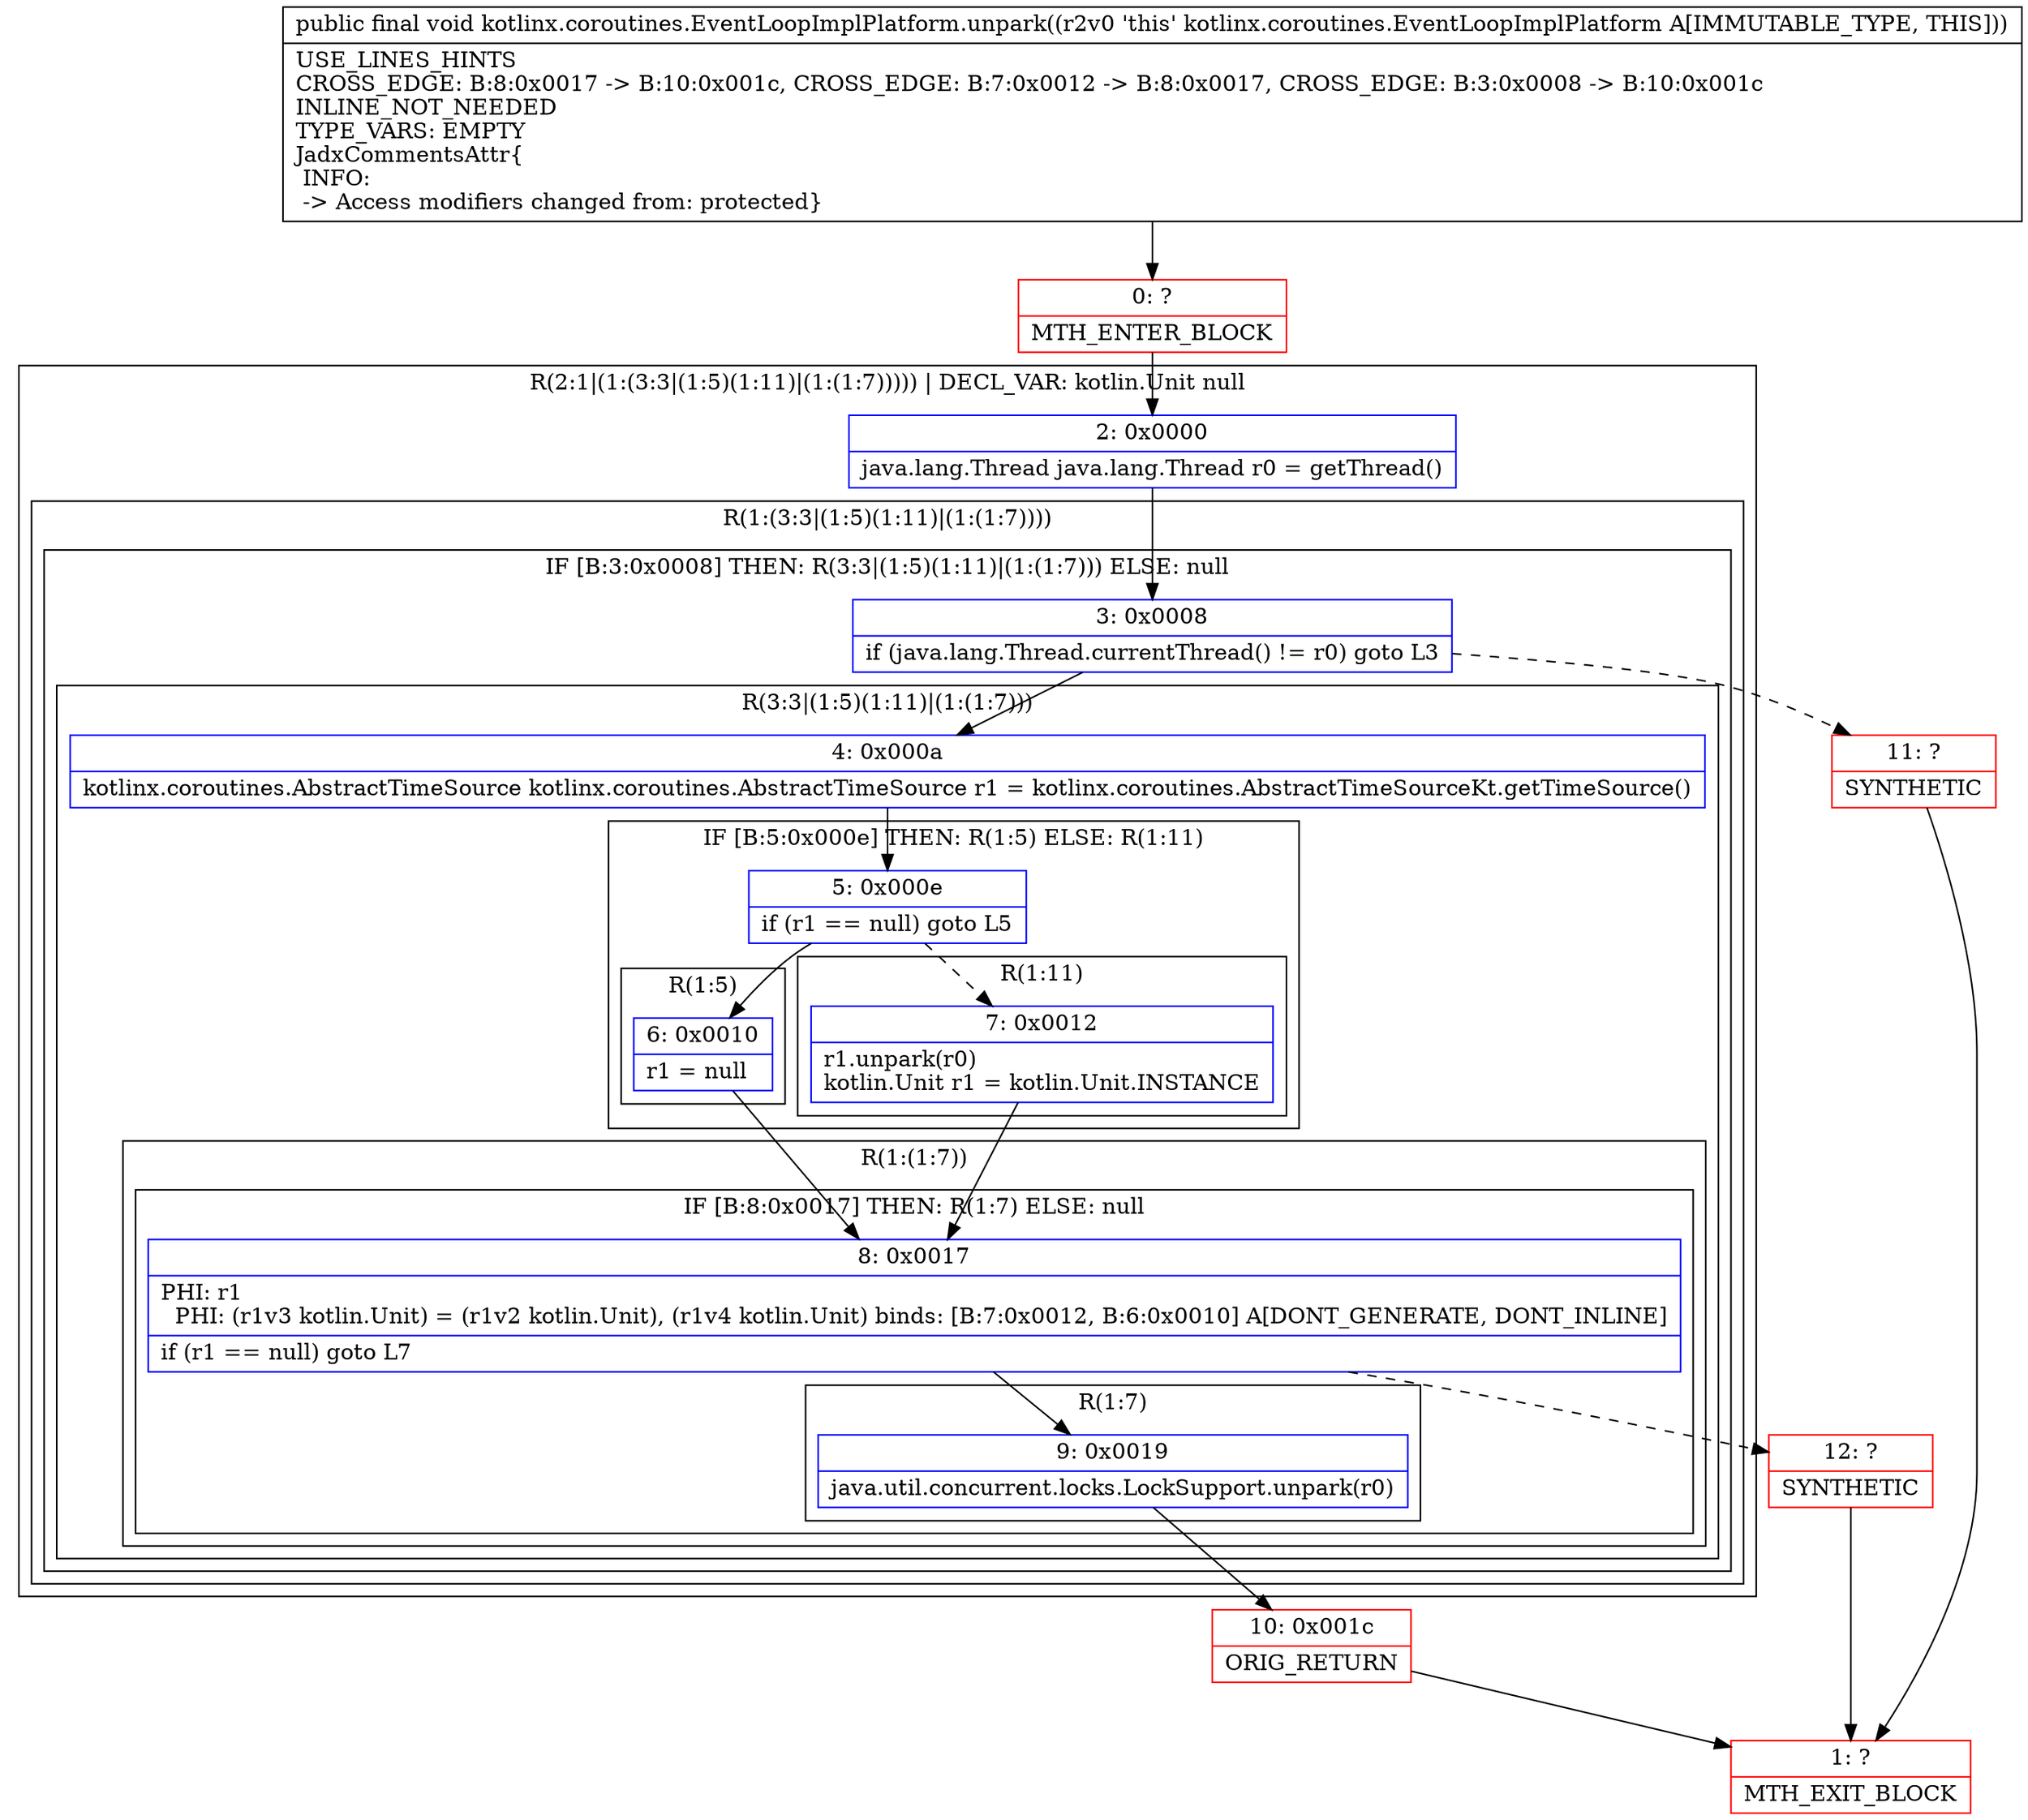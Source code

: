 digraph "CFG forkotlinx.coroutines.EventLoopImplPlatform.unpark()V" {
subgraph cluster_Region_2051035591 {
label = "R(2:1|(1:(3:3|(1:5)(1:11)|(1:(1:7))))) | DECL_VAR: kotlin.Unit null\l";
node [shape=record,color=blue];
Node_2 [shape=record,label="{2\:\ 0x0000|java.lang.Thread java.lang.Thread r0 = getThread()\l}"];
subgraph cluster_Region_1971013600 {
label = "R(1:(3:3|(1:5)(1:11)|(1:(1:7))))";
node [shape=record,color=blue];
subgraph cluster_IfRegion_1660252557 {
label = "IF [B:3:0x0008] THEN: R(3:3|(1:5)(1:11)|(1:(1:7))) ELSE: null";
node [shape=record,color=blue];
Node_3 [shape=record,label="{3\:\ 0x0008|if (java.lang.Thread.currentThread() != r0) goto L3\l}"];
subgraph cluster_Region_979423955 {
label = "R(3:3|(1:5)(1:11)|(1:(1:7)))";
node [shape=record,color=blue];
Node_4 [shape=record,label="{4\:\ 0x000a|kotlinx.coroutines.AbstractTimeSource kotlinx.coroutines.AbstractTimeSource r1 = kotlinx.coroutines.AbstractTimeSourceKt.getTimeSource()\l}"];
subgraph cluster_IfRegion_1943053579 {
label = "IF [B:5:0x000e] THEN: R(1:5) ELSE: R(1:11)";
node [shape=record,color=blue];
Node_5 [shape=record,label="{5\:\ 0x000e|if (r1 == null) goto L5\l}"];
subgraph cluster_Region_1324419754 {
label = "R(1:5)";
node [shape=record,color=blue];
Node_6 [shape=record,label="{6\:\ 0x0010|r1 = null\l}"];
}
subgraph cluster_Region_24612198 {
label = "R(1:11)";
node [shape=record,color=blue];
Node_7 [shape=record,label="{7\:\ 0x0012|r1.unpark(r0)\lkotlin.Unit r1 = kotlin.Unit.INSTANCE\l}"];
}
}
subgraph cluster_Region_857323455 {
label = "R(1:(1:7))";
node [shape=record,color=blue];
subgraph cluster_IfRegion_1940786947 {
label = "IF [B:8:0x0017] THEN: R(1:7) ELSE: null";
node [shape=record,color=blue];
Node_8 [shape=record,label="{8\:\ 0x0017|PHI: r1 \l  PHI: (r1v3 kotlin.Unit) = (r1v2 kotlin.Unit), (r1v4 kotlin.Unit) binds: [B:7:0x0012, B:6:0x0010] A[DONT_GENERATE, DONT_INLINE]\l|if (r1 == null) goto L7\l}"];
subgraph cluster_Region_1121348903 {
label = "R(1:7)";
node [shape=record,color=blue];
Node_9 [shape=record,label="{9\:\ 0x0019|java.util.concurrent.locks.LockSupport.unpark(r0)\l}"];
}
}
}
}
}
}
}
Node_0 [shape=record,color=red,label="{0\:\ ?|MTH_ENTER_BLOCK\l}"];
Node_10 [shape=record,color=red,label="{10\:\ 0x001c|ORIG_RETURN\l}"];
Node_1 [shape=record,color=red,label="{1\:\ ?|MTH_EXIT_BLOCK\l}"];
Node_12 [shape=record,color=red,label="{12\:\ ?|SYNTHETIC\l}"];
Node_11 [shape=record,color=red,label="{11\:\ ?|SYNTHETIC\l}"];
MethodNode[shape=record,label="{public final void kotlinx.coroutines.EventLoopImplPlatform.unpark((r2v0 'this' kotlinx.coroutines.EventLoopImplPlatform A[IMMUTABLE_TYPE, THIS]))  | USE_LINES_HINTS\lCROSS_EDGE: B:8:0x0017 \-\> B:10:0x001c, CROSS_EDGE: B:7:0x0012 \-\> B:8:0x0017, CROSS_EDGE: B:3:0x0008 \-\> B:10:0x001c\lINLINE_NOT_NEEDED\lTYPE_VARS: EMPTY\lJadxCommentsAttr\{\l INFO: \l \-\> Access modifiers changed from: protected\}\l}"];
MethodNode -> Node_0;Node_2 -> Node_3;
Node_3 -> Node_4;
Node_3 -> Node_11[style=dashed];
Node_4 -> Node_5;
Node_5 -> Node_6;
Node_5 -> Node_7[style=dashed];
Node_6 -> Node_8;
Node_7 -> Node_8;
Node_8 -> Node_9;
Node_8 -> Node_12[style=dashed];
Node_9 -> Node_10;
Node_0 -> Node_2;
Node_10 -> Node_1;
Node_12 -> Node_1;
Node_11 -> Node_1;
}

